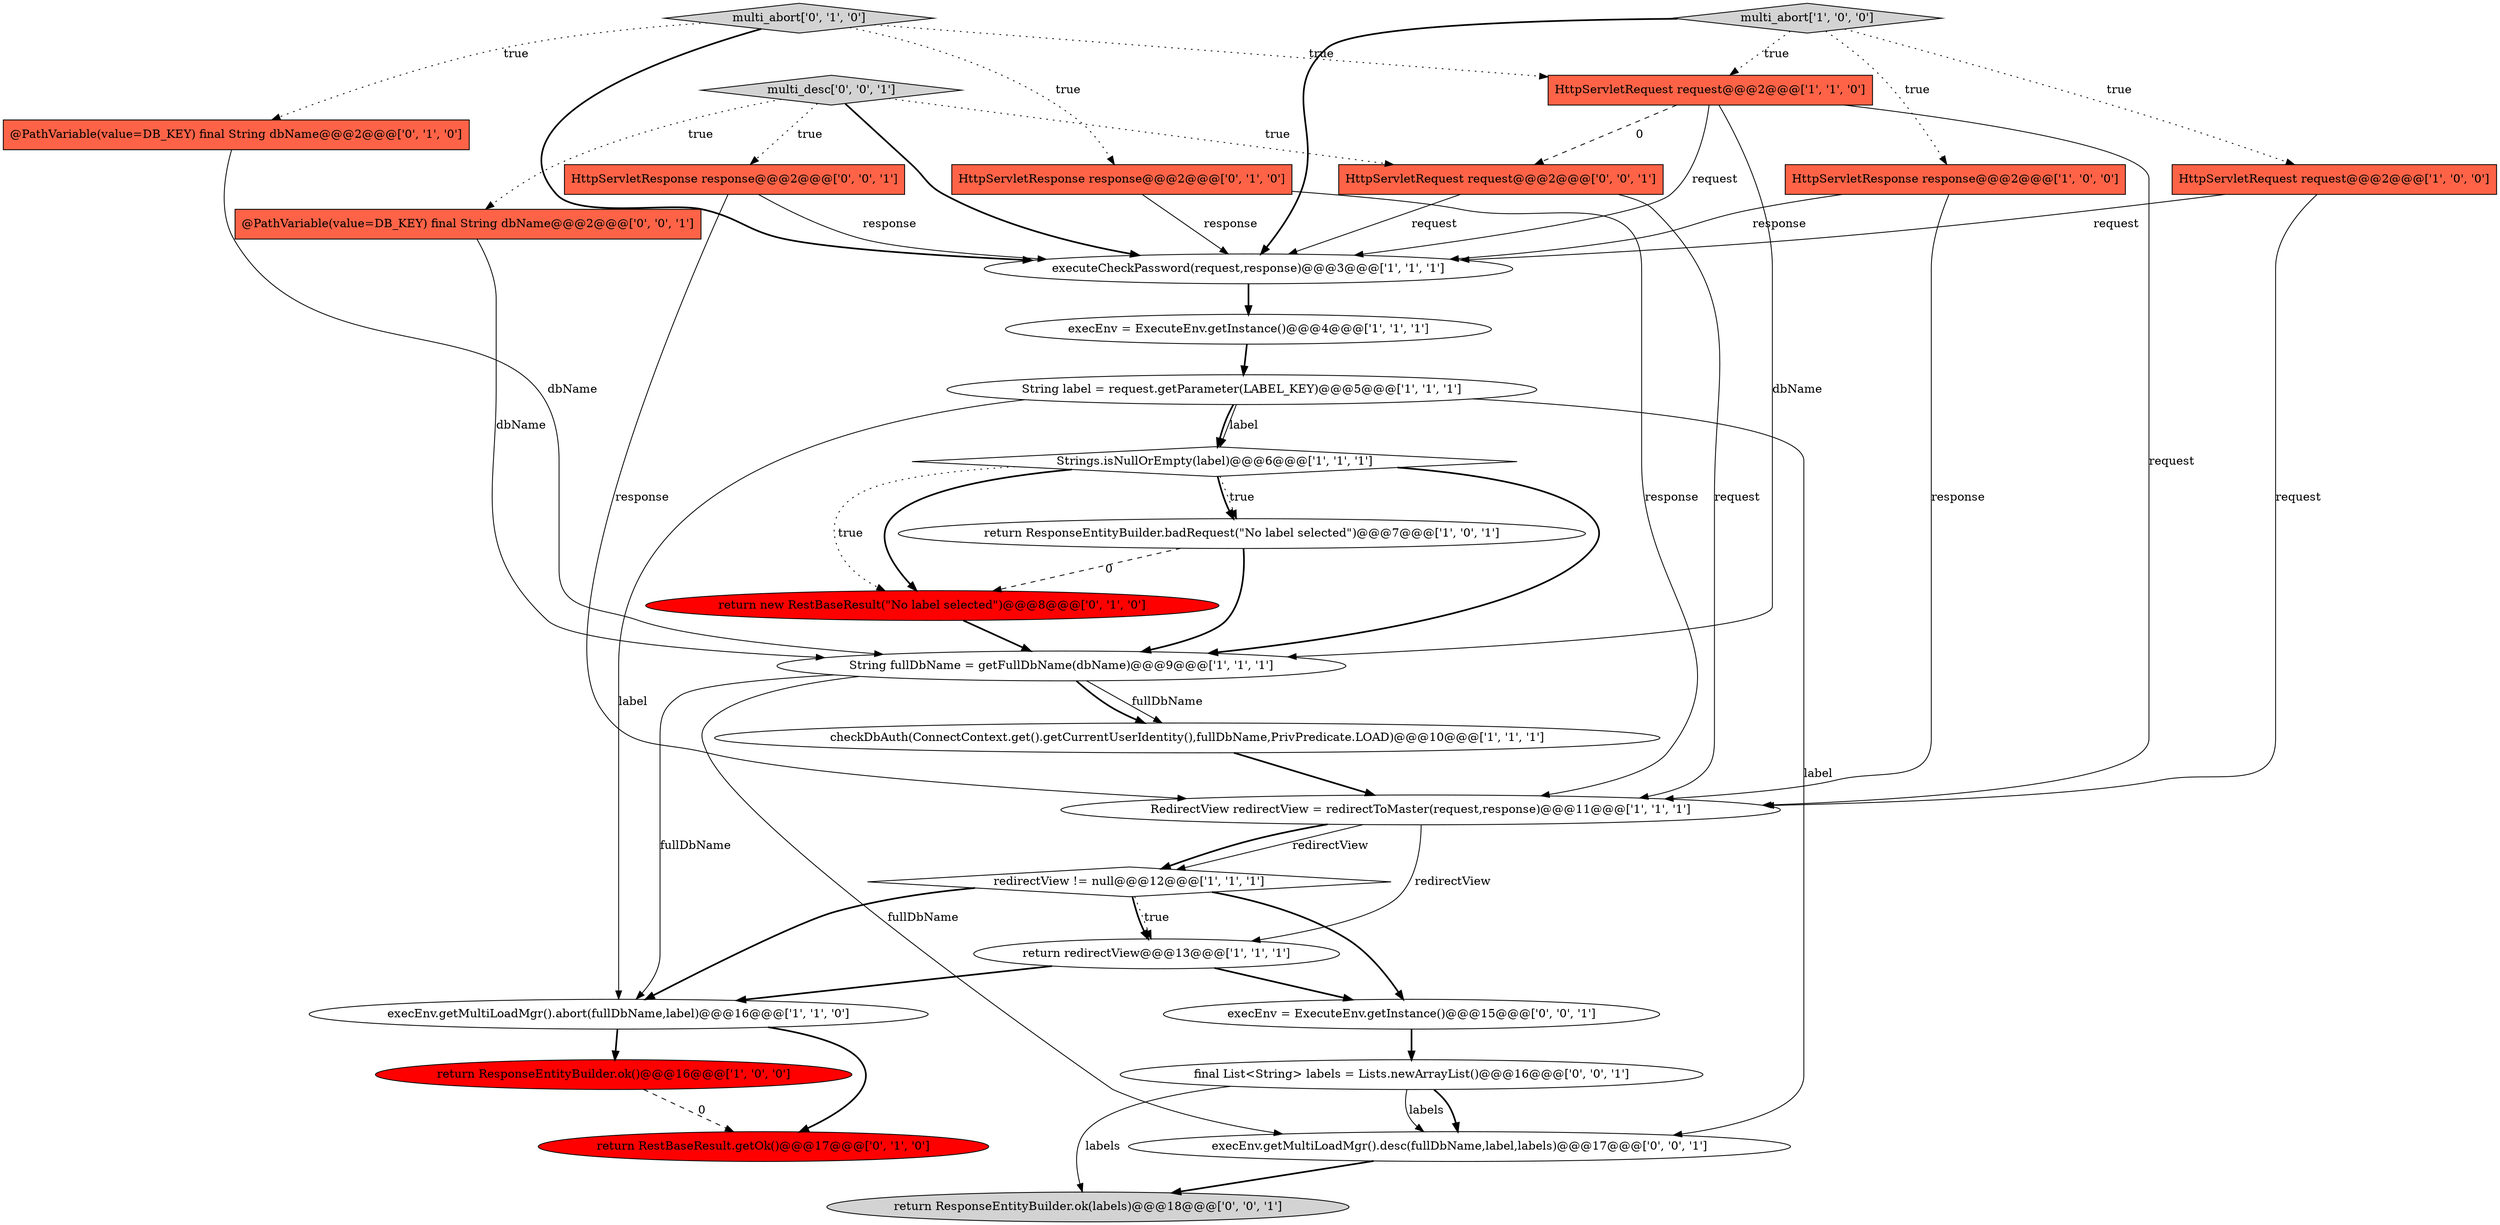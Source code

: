 digraph {
12 [style = filled, label = "String fullDbName = getFullDbName(dbName)@@@9@@@['1', '1', '1']", fillcolor = white, shape = ellipse image = "AAA0AAABBB1BBB"];
7 [style = filled, label = "Strings.isNullOrEmpty(label)@@@6@@@['1', '1', '1']", fillcolor = white, shape = diamond image = "AAA0AAABBB1BBB"];
3 [style = filled, label = "checkDbAuth(ConnectContext.get().getCurrentUserIdentity(),fullDbName,PrivPredicate.LOAD)@@@10@@@['1', '1', '1']", fillcolor = white, shape = ellipse image = "AAA0AAABBB1BBB"];
1 [style = filled, label = "executeCheckPassword(request,response)@@@3@@@['1', '1', '1']", fillcolor = white, shape = ellipse image = "AAA0AAABBB1BBB"];
10 [style = filled, label = "return ResponseEntityBuilder.badRequest(\"No label selected\")@@@7@@@['1', '0', '1']", fillcolor = white, shape = ellipse image = "AAA0AAABBB1BBB"];
16 [style = filled, label = "return RestBaseResult.getOk()@@@17@@@['0', '1', '0']", fillcolor = red, shape = ellipse image = "AAA1AAABBB2BBB"];
25 [style = filled, label = "execEnv = ExecuteEnv.getInstance()@@@15@@@['0', '0', '1']", fillcolor = white, shape = ellipse image = "AAA0AAABBB3BBB"];
4 [style = filled, label = "HttpServletResponse response@@@2@@@['1', '0', '0']", fillcolor = tomato, shape = box image = "AAA0AAABBB1BBB"];
28 [style = filled, label = "return ResponseEntityBuilder.ok(labels)@@@18@@@['0', '0', '1']", fillcolor = lightgray, shape = ellipse image = "AAA0AAABBB3BBB"];
9 [style = filled, label = "multi_abort['1', '0', '0']", fillcolor = lightgray, shape = diamond image = "AAA0AAABBB1BBB"];
5 [style = filled, label = "HttpServletRequest request@@@2@@@['1', '0', '0']", fillcolor = tomato, shape = box image = "AAA0AAABBB1BBB"];
14 [style = filled, label = "RedirectView redirectView = redirectToMaster(request,response)@@@11@@@['1', '1', '1']", fillcolor = white, shape = ellipse image = "AAA0AAABBB1BBB"];
11 [style = filled, label = "execEnv.getMultiLoadMgr().abort(fullDbName,label)@@@16@@@['1', '1', '0']", fillcolor = white, shape = ellipse image = "AAA0AAABBB1BBB"];
20 [style = filled, label = "HttpServletResponse response@@@2@@@['0', '1', '0']", fillcolor = tomato, shape = box image = "AAA0AAABBB2BBB"];
24 [style = filled, label = "@PathVariable(value=DB_KEY) final String dbName@@@2@@@['0', '0', '1']", fillcolor = tomato, shape = box image = "AAA0AAABBB3BBB"];
17 [style = filled, label = "multi_abort['0', '1', '0']", fillcolor = lightgray, shape = diamond image = "AAA0AAABBB2BBB"];
18 [style = filled, label = "@PathVariable(value=DB_KEY) final String dbName@@@2@@@['0', '1', '0']", fillcolor = tomato, shape = box image = "AAA0AAABBB2BBB"];
21 [style = filled, label = "execEnv.getMultiLoadMgr().desc(fullDbName,label,labels)@@@17@@@['0', '0', '1']", fillcolor = white, shape = ellipse image = "AAA0AAABBB3BBB"];
23 [style = filled, label = "multi_desc['0', '0', '1']", fillcolor = lightgray, shape = diamond image = "AAA0AAABBB3BBB"];
15 [style = filled, label = "return ResponseEntityBuilder.ok()@@@16@@@['1', '0', '0']", fillcolor = red, shape = ellipse image = "AAA1AAABBB1BBB"];
13 [style = filled, label = "return redirectView@@@13@@@['1', '1', '1']", fillcolor = white, shape = ellipse image = "AAA0AAABBB1BBB"];
8 [style = filled, label = "HttpServletRequest request@@@2@@@['1', '1', '0']", fillcolor = tomato, shape = box image = "AAA0AAABBB1BBB"];
27 [style = filled, label = "HttpServletRequest request@@@2@@@['0', '0', '1']", fillcolor = tomato, shape = box image = "AAA0AAABBB3BBB"];
0 [style = filled, label = "redirectView != null@@@12@@@['1', '1', '1']", fillcolor = white, shape = diamond image = "AAA0AAABBB1BBB"];
26 [style = filled, label = "final List<String> labels = Lists.newArrayList()@@@16@@@['0', '0', '1']", fillcolor = white, shape = ellipse image = "AAA0AAABBB3BBB"];
19 [style = filled, label = "return new RestBaseResult(\"No label selected\")@@@8@@@['0', '1', '0']", fillcolor = red, shape = ellipse image = "AAA1AAABBB2BBB"];
2 [style = filled, label = "execEnv = ExecuteEnv.getInstance()@@@4@@@['1', '1', '1']", fillcolor = white, shape = ellipse image = "AAA0AAABBB1BBB"];
22 [style = filled, label = "HttpServletResponse response@@@2@@@['0', '0', '1']", fillcolor = tomato, shape = box image = "AAA0AAABBB3BBB"];
6 [style = filled, label = "String label = request.getParameter(LABEL_KEY)@@@5@@@['1', '1', '1']", fillcolor = white, shape = ellipse image = "AAA0AAABBB1BBB"];
17->20 [style = dotted, label="true"];
11->16 [style = bold, label=""];
13->25 [style = bold, label=""];
12->3 [style = solid, label="fullDbName"];
12->21 [style = solid, label="fullDbName"];
15->16 [style = dashed, label="0"];
14->0 [style = solid, label="redirectView"];
7->10 [style = dotted, label="true"];
0->13 [style = dotted, label="true"];
0->13 [style = bold, label=""];
8->12 [style = solid, label="dbName"];
27->14 [style = solid, label="request"];
19->12 [style = bold, label=""];
17->1 [style = bold, label=""];
7->10 [style = bold, label=""];
7->12 [style = bold, label=""];
2->6 [style = bold, label=""];
8->14 [style = solid, label="request"];
7->19 [style = dotted, label="true"];
17->18 [style = dotted, label="true"];
23->22 [style = dotted, label="true"];
10->19 [style = dashed, label="0"];
3->14 [style = bold, label=""];
5->14 [style = solid, label="request"];
6->11 [style = solid, label="label"];
0->11 [style = bold, label=""];
26->28 [style = solid, label="labels"];
20->14 [style = solid, label="response"];
8->1 [style = solid, label="request"];
14->13 [style = solid, label="redirectView"];
13->11 [style = bold, label=""];
27->1 [style = solid, label="request"];
11->15 [style = bold, label=""];
21->28 [style = bold, label=""];
26->21 [style = bold, label=""];
9->8 [style = dotted, label="true"];
20->1 [style = solid, label="response"];
17->8 [style = dotted, label="true"];
5->1 [style = solid, label="request"];
14->0 [style = bold, label=""];
24->12 [style = solid, label="dbName"];
0->25 [style = bold, label=""];
10->12 [style = bold, label=""];
4->14 [style = solid, label="response"];
25->26 [style = bold, label=""];
6->21 [style = solid, label="label"];
23->27 [style = dotted, label="true"];
23->1 [style = bold, label=""];
9->4 [style = dotted, label="true"];
8->27 [style = dashed, label="0"];
1->2 [style = bold, label=""];
22->1 [style = solid, label="response"];
12->3 [style = bold, label=""];
18->12 [style = solid, label="dbName"];
6->7 [style = bold, label=""];
22->14 [style = solid, label="response"];
26->21 [style = solid, label="labels"];
12->11 [style = solid, label="fullDbName"];
9->1 [style = bold, label=""];
7->19 [style = bold, label=""];
23->24 [style = dotted, label="true"];
6->7 [style = solid, label="label"];
4->1 [style = solid, label="response"];
9->5 [style = dotted, label="true"];
}
